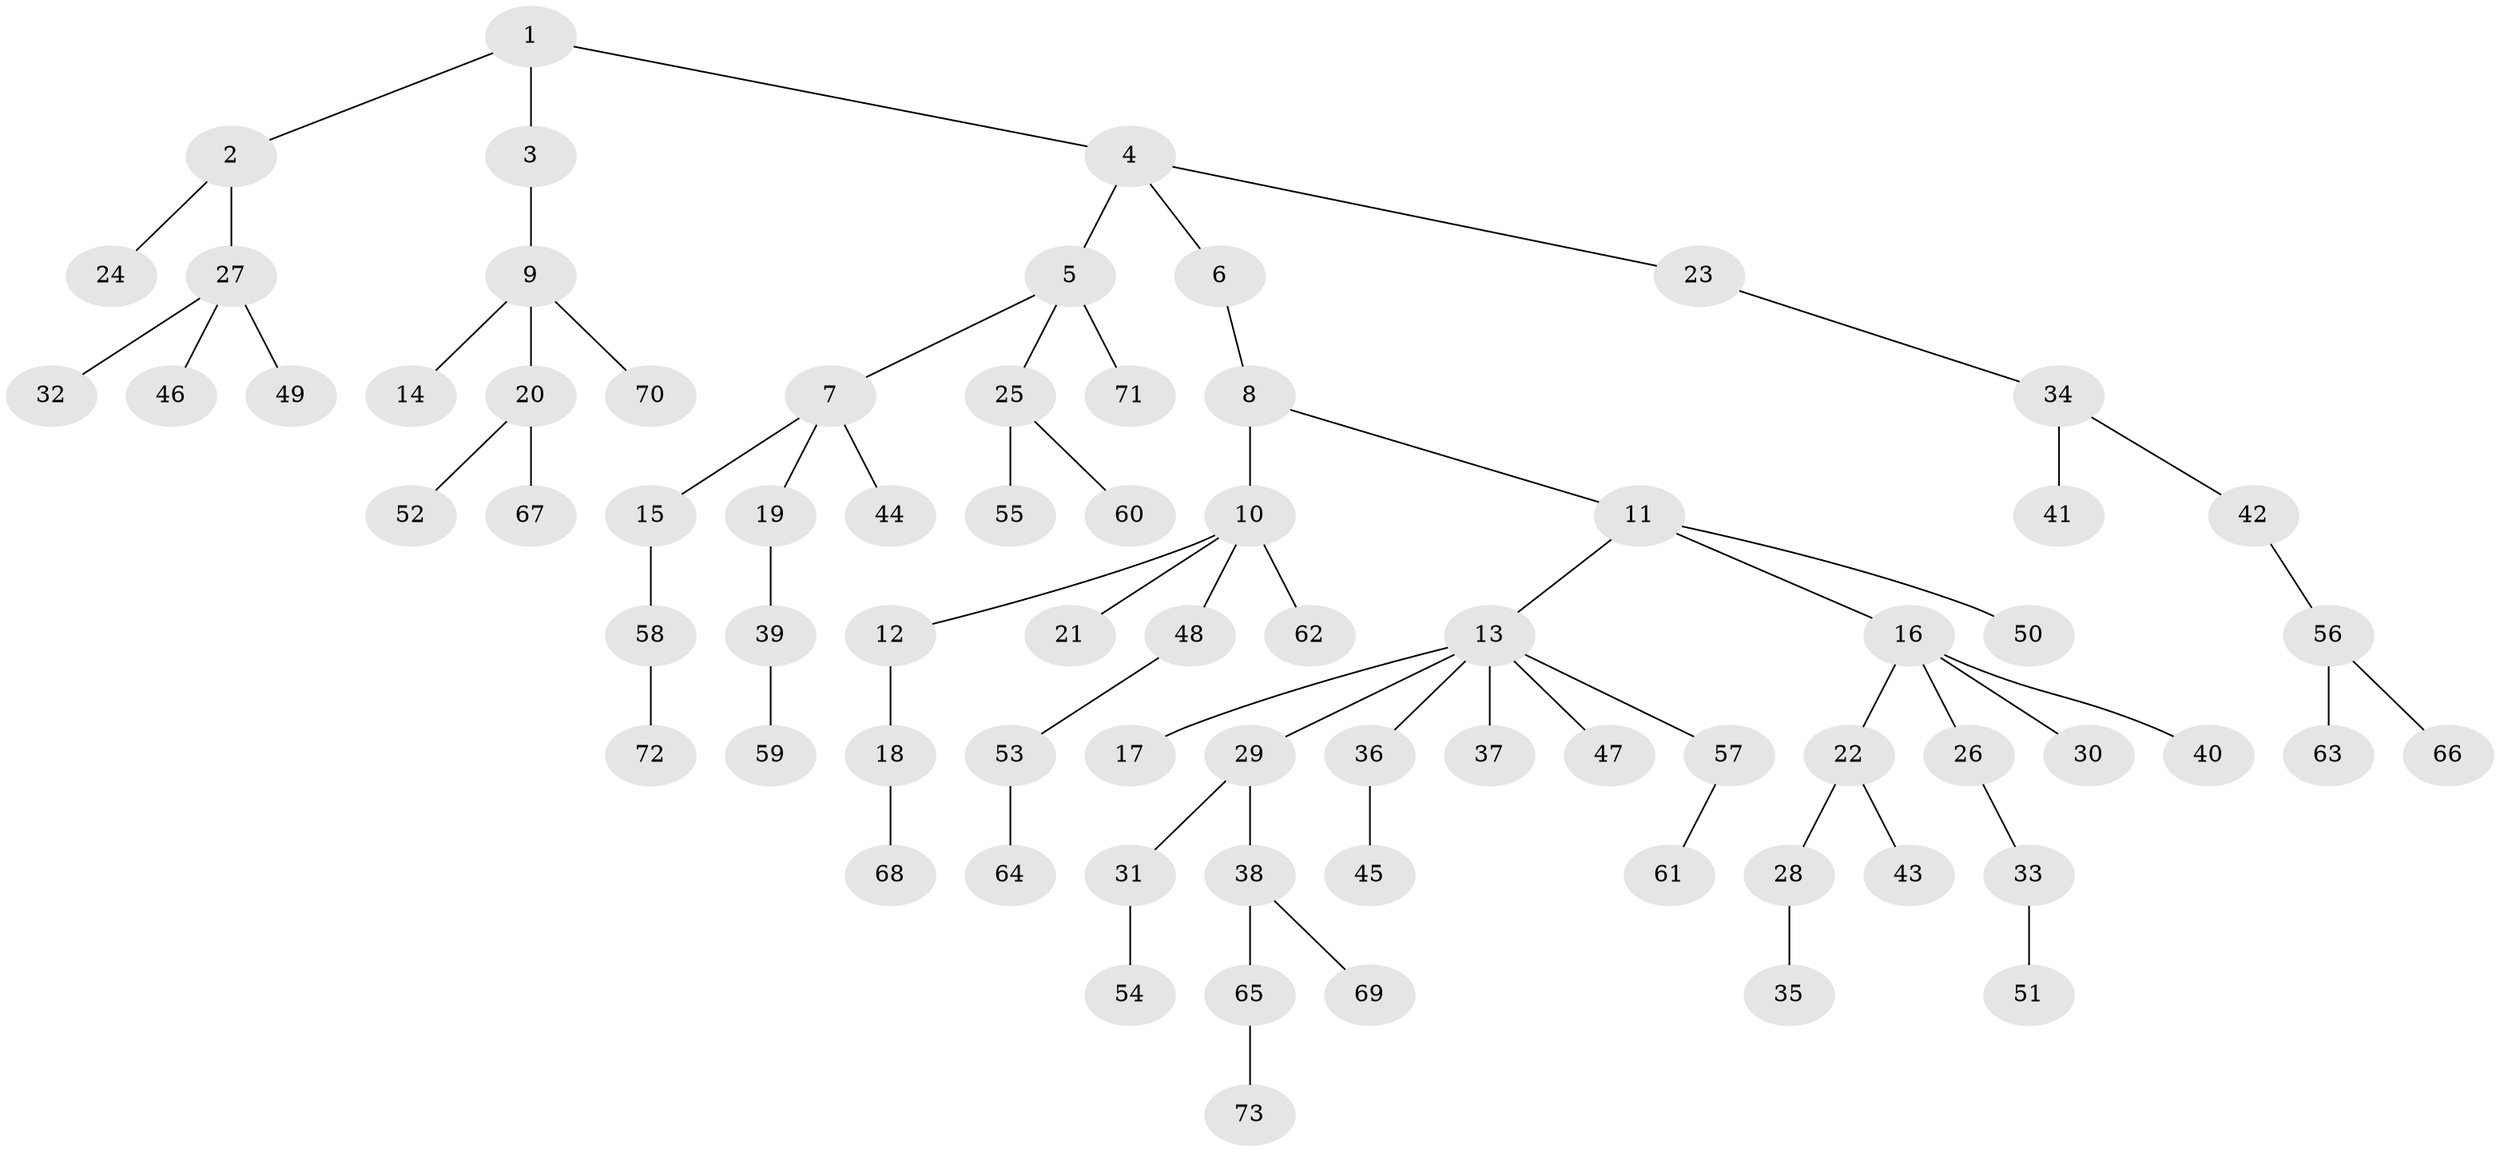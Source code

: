 // coarse degree distribution, {3: 0.17307692307692307, 2: 0.34615384615384615, 4: 0.057692307692307696, 1: 0.40384615384615385, 6: 0.019230769230769232}
// Generated by graph-tools (version 1.1) at 2025/37/03/04/25 23:37:17]
// undirected, 73 vertices, 72 edges
graph export_dot {
  node [color=gray90,style=filled];
  1;
  2;
  3;
  4;
  5;
  6;
  7;
  8;
  9;
  10;
  11;
  12;
  13;
  14;
  15;
  16;
  17;
  18;
  19;
  20;
  21;
  22;
  23;
  24;
  25;
  26;
  27;
  28;
  29;
  30;
  31;
  32;
  33;
  34;
  35;
  36;
  37;
  38;
  39;
  40;
  41;
  42;
  43;
  44;
  45;
  46;
  47;
  48;
  49;
  50;
  51;
  52;
  53;
  54;
  55;
  56;
  57;
  58;
  59;
  60;
  61;
  62;
  63;
  64;
  65;
  66;
  67;
  68;
  69;
  70;
  71;
  72;
  73;
  1 -- 2;
  1 -- 3;
  1 -- 4;
  2 -- 24;
  2 -- 27;
  3 -- 9;
  4 -- 5;
  4 -- 6;
  4 -- 23;
  5 -- 7;
  5 -- 25;
  5 -- 71;
  6 -- 8;
  7 -- 15;
  7 -- 19;
  7 -- 44;
  8 -- 10;
  8 -- 11;
  9 -- 14;
  9 -- 20;
  9 -- 70;
  10 -- 12;
  10 -- 21;
  10 -- 48;
  10 -- 62;
  11 -- 13;
  11 -- 16;
  11 -- 50;
  12 -- 18;
  13 -- 17;
  13 -- 29;
  13 -- 36;
  13 -- 37;
  13 -- 47;
  13 -- 57;
  15 -- 58;
  16 -- 22;
  16 -- 26;
  16 -- 30;
  16 -- 40;
  18 -- 68;
  19 -- 39;
  20 -- 52;
  20 -- 67;
  22 -- 28;
  22 -- 43;
  23 -- 34;
  25 -- 55;
  25 -- 60;
  26 -- 33;
  27 -- 32;
  27 -- 46;
  27 -- 49;
  28 -- 35;
  29 -- 31;
  29 -- 38;
  31 -- 54;
  33 -- 51;
  34 -- 41;
  34 -- 42;
  36 -- 45;
  38 -- 65;
  38 -- 69;
  39 -- 59;
  42 -- 56;
  48 -- 53;
  53 -- 64;
  56 -- 63;
  56 -- 66;
  57 -- 61;
  58 -- 72;
  65 -- 73;
}
